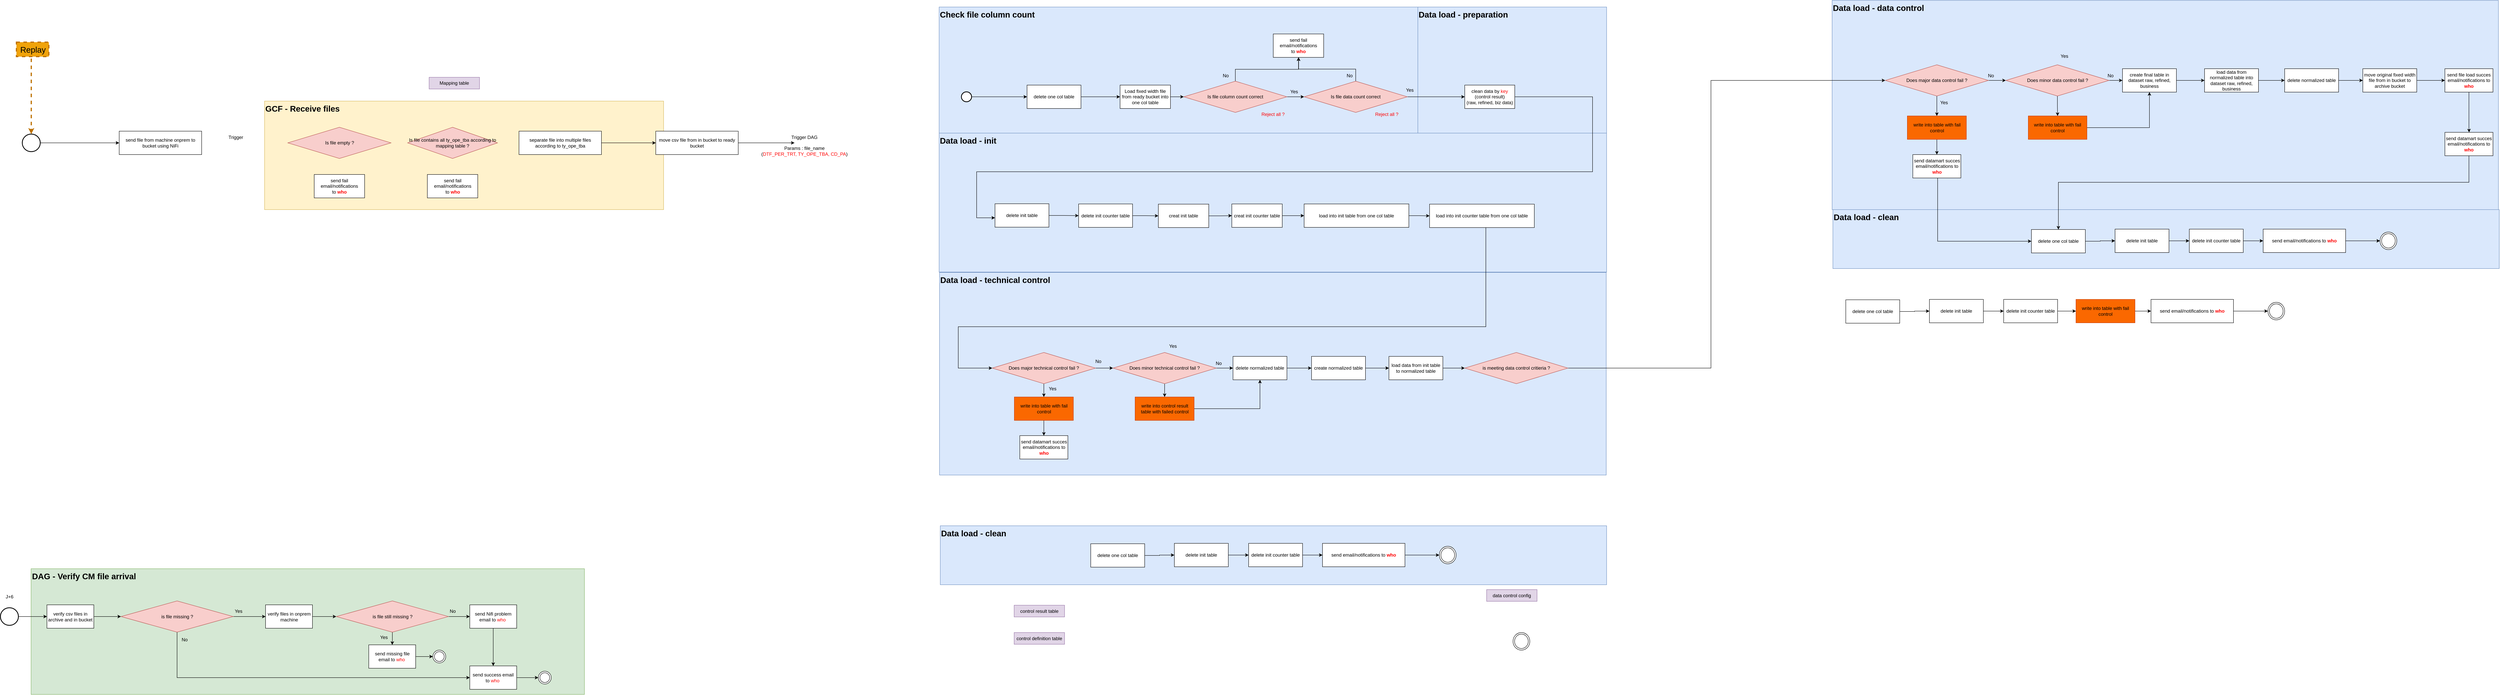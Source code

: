 <mxfile version="24.2.2" type="github">
  <diagram name="Page-1" id="dkLmOQd1HcsfgHAnOU7j">
    <mxGraphModel dx="5582" dy="-1205" grid="1" gridSize="10" guides="1" tooltips="1" connect="1" arrows="1" fold="1" page="1" pageScale="1" pageWidth="827" pageHeight="1169" math="0" shadow="0">
      <root>
        <mxCell id="0" />
        <mxCell id="1" parent="0" />
        <mxCell id="4m1ToxqM0PlaWDM-n7NB-194" value="Data load - data control" style="rounded=0;whiteSpace=wrap;html=1;align=left;horizontal=1;verticalAlign=top;fillColor=#dae8fc;strokeColor=#6c8ebf;fontSize=21;fontStyle=1" vertex="1" parent="1">
          <mxGeometry x="1680" y="2954" width="1705" height="536" as="geometry" />
        </mxCell>
        <mxCell id="4m1ToxqM0PlaWDM-n7NB-2" value="Check file column count" style="rounded=0;whiteSpace=wrap;html=1;align=left;horizontal=1;verticalAlign=top;fillColor=#dae8fc;strokeColor=#6c8ebf;fontSize=21;fontStyle=1;" vertex="1" parent="1">
          <mxGeometry x="-605" y="2971" width="1235" height="323" as="geometry" />
        </mxCell>
        <mxCell id="4m1ToxqM0PlaWDM-n7NB-3" value="Data load - init" style="rounded=0;whiteSpace=wrap;html=1;align=left;horizontal=1;verticalAlign=top;fillColor=#dae8fc;strokeColor=#6c8ebf;fontSize=21;fontStyle=1" vertex="1" parent="1">
          <mxGeometry x="-605" y="3294" width="1708" height="356" as="geometry" />
        </mxCell>
        <mxCell id="4m1ToxqM0PlaWDM-n7NB-4" value="DAG - Verify CM file arrival" style="rounded=0;whiteSpace=wrap;html=1;align=left;horizontal=1;verticalAlign=top;fillColor=#d5e8d4;strokeColor=#82b366;fontSize=21;fontStyle=1;" vertex="1" parent="1">
          <mxGeometry x="-2928.5" y="4410" width="1416" height="322" as="geometry" />
        </mxCell>
        <mxCell id="4m1ToxqM0PlaWDM-n7NB-7" value="Data load - technical control" style="rounded=0;whiteSpace=wrap;html=1;align=left;horizontal=1;verticalAlign=top;fillColor=#dae8fc;strokeColor=#6c8ebf;fontSize=21;fontStyle=1" vertex="1" parent="1">
          <mxGeometry x="-604" y="3651" width="1706" height="519" as="geometry" />
        </mxCell>
        <mxCell id="4m1ToxqM0PlaWDM-n7NB-8" value="Data load - preparation" style="rounded=0;whiteSpace=wrap;html=1;align=left;horizontal=1;verticalAlign=top;fillColor=#dae8fc;strokeColor=#6c8ebf;fontSize=21;fontStyle=1;" vertex="1" parent="1">
          <mxGeometry x="620" y="2971" width="483" height="323" as="geometry" />
        </mxCell>
        <mxCell id="4m1ToxqM0PlaWDM-n7NB-10" value="GCF - Receive files" style="rounded=0;whiteSpace=wrap;html=1;align=left;horizontal=1;verticalAlign=top;fillColor=#fff2cc;strokeColor=#d6b656;fontSize=21;fontStyle=1" vertex="1" parent="1">
          <mxGeometry x="-2331" y="3212" width="1021" height="278" as="geometry" />
        </mxCell>
        <mxCell id="4m1ToxqM0PlaWDM-n7NB-12" value="send file from machine onprem to bucket using NiFi" style="rounded=0;whiteSpace=wrap;html=1;" vertex="1" parent="1">
          <mxGeometry x="-2703" y="3289" width="211" height="60" as="geometry" />
        </mxCell>
        <mxCell id="4m1ToxqM0PlaWDM-n7NB-14" style="edgeStyle=orthogonalEdgeStyle;rounded=0;orthogonalLoop=1;jettySize=auto;html=1;entryX=0;entryY=0.5;entryDx=0;entryDy=0;" edge="1" parent="1" source="4m1ToxqM0PlaWDM-n7NB-15" target="4m1ToxqM0PlaWDM-n7NB-52">
          <mxGeometry relative="1" as="geometry" />
        </mxCell>
        <mxCell id="4m1ToxqM0PlaWDM-n7NB-182" style="edgeStyle=orthogonalEdgeStyle;rounded=0;orthogonalLoop=1;jettySize=auto;html=1;" edge="1" parent="1" source="4m1ToxqM0PlaWDM-n7NB-15" target="4m1ToxqM0PlaWDM-n7NB-269">
          <mxGeometry relative="1" as="geometry">
            <mxPoint x="-337" y="3966" as="targetPoint" />
          </mxGeometry>
        </mxCell>
        <mxCell id="4m1ToxqM0PlaWDM-n7NB-15" value="Does&amp;nbsp;major technical control fail ?" style="rhombus;whiteSpace=wrap;html=1;fillColor=#f8cecc;strokeColor=#b85450;" vertex="1" parent="1">
          <mxGeometry x="-469" y="3856" width="264" height="80" as="geometry" />
        </mxCell>
        <mxCell id="4m1ToxqM0PlaWDM-n7NB-18" style="edgeStyle=orthogonalEdgeStyle;rounded=0;orthogonalLoop=1;jettySize=auto;html=1;entryX=0;entryY=0.5;entryDx=0;entryDy=0;" edge="1" parent="1" source="4m1ToxqM0PlaWDM-n7NB-19" target="4m1ToxqM0PlaWDM-n7NB-37">
          <mxGeometry relative="1" as="geometry" />
        </mxCell>
        <mxCell id="4m1ToxqM0PlaWDM-n7NB-19" value="load into init table from one col table" style="rounded=0;whiteSpace=wrap;html=1;" vertex="1" parent="1">
          <mxGeometry x="329" y="3475.5" width="268" height="60" as="geometry" />
        </mxCell>
        <mxCell id="4m1ToxqM0PlaWDM-n7NB-26" style="edgeStyle=orthogonalEdgeStyle;rounded=0;orthogonalLoop=1;jettySize=auto;html=1;entryX=0;entryY=0.5;entryDx=0;entryDy=0;" edge="1" parent="1" source="4m1ToxqM0PlaWDM-n7NB-27" target="4m1ToxqM0PlaWDM-n7NB-35">
          <mxGeometry relative="1" as="geometry" />
        </mxCell>
        <mxCell id="4m1ToxqM0PlaWDM-n7NB-27" value="creat init table" style="rounded=0;whiteSpace=wrap;html=1;" vertex="1" parent="1">
          <mxGeometry x="-44" y="3476" width="129" height="60" as="geometry" />
        </mxCell>
        <mxCell id="4m1ToxqM0PlaWDM-n7NB-28" style="edgeStyle=orthogonalEdgeStyle;rounded=0;orthogonalLoop=1;jettySize=auto;html=1;" edge="1" parent="1" source="4m1ToxqM0PlaWDM-n7NB-29" target="4m1ToxqM0PlaWDM-n7NB-31">
          <mxGeometry relative="1" as="geometry">
            <Array as="points">
              <mxPoint x="1067" y="3201" />
              <mxPoint x="1067" y="3393" />
              <mxPoint x="-509" y="3393" />
              <mxPoint x="-509" y="3511" />
            </Array>
          </mxGeometry>
        </mxCell>
        <mxCell id="4m1ToxqM0PlaWDM-n7NB-29" value="clean data by&lt;font color=&quot;#ff0000&quot;&gt; key&lt;/font&gt;&lt;br&gt;(control result)&lt;br&gt;(raw, refined, biz data)" style="rounded=0;whiteSpace=wrap;html=1;" vertex="1" parent="1">
          <mxGeometry x="740" y="3171" width="128" height="60" as="geometry" />
        </mxCell>
        <mxCell id="4m1ToxqM0PlaWDM-n7NB-30" style="edgeStyle=orthogonalEdgeStyle;rounded=0;orthogonalLoop=1;jettySize=auto;html=1;entryX=0;entryY=0.5;entryDx=0;entryDy=0;" edge="1" parent="1" source="4m1ToxqM0PlaWDM-n7NB-31" target="4m1ToxqM0PlaWDM-n7NB-33">
          <mxGeometry relative="1" as="geometry" />
        </mxCell>
        <mxCell id="4m1ToxqM0PlaWDM-n7NB-31" value="delete init table" style="rounded=0;whiteSpace=wrap;html=1;" vertex="1" parent="1">
          <mxGeometry x="-462" y="3475" width="138" height="60" as="geometry" />
        </mxCell>
        <mxCell id="4m1ToxqM0PlaWDM-n7NB-32" style="edgeStyle=orthogonalEdgeStyle;rounded=0;orthogonalLoop=1;jettySize=auto;html=1;" edge="1" parent="1" source="4m1ToxqM0PlaWDM-n7NB-33" target="4m1ToxqM0PlaWDM-n7NB-27">
          <mxGeometry relative="1" as="geometry" />
        </mxCell>
        <mxCell id="4m1ToxqM0PlaWDM-n7NB-33" value="delete init counter table" style="rounded=0;whiteSpace=wrap;html=1;" vertex="1" parent="1">
          <mxGeometry x="-248" y="3475.5" width="138" height="60" as="geometry" />
        </mxCell>
        <mxCell id="4m1ToxqM0PlaWDM-n7NB-34" style="edgeStyle=orthogonalEdgeStyle;rounded=0;orthogonalLoop=1;jettySize=auto;html=1;" edge="1" parent="1" source="4m1ToxqM0PlaWDM-n7NB-35" target="4m1ToxqM0PlaWDM-n7NB-19">
          <mxGeometry relative="1" as="geometry" />
        </mxCell>
        <mxCell id="4m1ToxqM0PlaWDM-n7NB-35" value="creat init counter table" style="rounded=0;whiteSpace=wrap;html=1;" vertex="1" parent="1">
          <mxGeometry x="144" y="3475.5" width="129" height="60" as="geometry" />
        </mxCell>
        <mxCell id="4m1ToxqM0PlaWDM-n7NB-36" style="edgeStyle=orthogonalEdgeStyle;rounded=0;orthogonalLoop=1;jettySize=auto;html=1;entryX=0;entryY=0.5;entryDx=0;entryDy=0;" edge="1" parent="1" source="4m1ToxqM0PlaWDM-n7NB-37" target="4m1ToxqM0PlaWDM-n7NB-15">
          <mxGeometry relative="1" as="geometry">
            <Array as="points">
              <mxPoint x="794" y="3790" />
              <mxPoint x="-556" y="3790" />
              <mxPoint x="-556" y="3896" />
            </Array>
          </mxGeometry>
        </mxCell>
        <mxCell id="4m1ToxqM0PlaWDM-n7NB-37" value="load into init counter table from one col table" style="rounded=0;whiteSpace=wrap;html=1;" vertex="1" parent="1">
          <mxGeometry x="650" y="3476" width="268" height="60" as="geometry" />
        </mxCell>
        <mxCell id="4m1ToxqM0PlaWDM-n7NB-43" style="edgeStyle=orthogonalEdgeStyle;rounded=0;orthogonalLoop=1;jettySize=auto;html=1;" edge="1" parent="1" source="4m1ToxqM0PlaWDM-n7NB-44" target="4m1ToxqM0PlaWDM-n7NB-65">
          <mxGeometry relative="1" as="geometry" />
        </mxCell>
        <mxCell id="4m1ToxqM0PlaWDM-n7NB-44" value="delete normalized table" style="rounded=0;whiteSpace=wrap;html=1;" vertex="1" parent="1">
          <mxGeometry x="147" y="3866" width="138" height="60" as="geometry" />
        </mxCell>
        <mxCell id="4m1ToxqM0PlaWDM-n7NB-184" style="edgeStyle=orthogonalEdgeStyle;rounded=0;orthogonalLoop=1;jettySize=auto;html=1;" edge="1" parent="1" source="4m1ToxqM0PlaWDM-n7NB-46">
          <mxGeometry relative="1" as="geometry">
            <mxPoint x="740" y="3896" as="targetPoint" />
          </mxGeometry>
        </mxCell>
        <mxCell id="4m1ToxqM0PlaWDM-n7NB-46" value="load data from init table to normalized table" style="rounded=0;whiteSpace=wrap;html=1;" vertex="1" parent="1">
          <mxGeometry x="546" y="3866" width="138" height="60" as="geometry" />
        </mxCell>
        <mxCell id="4m1ToxqM0PlaWDM-n7NB-50" style="edgeStyle=orthogonalEdgeStyle;rounded=0;orthogonalLoop=1;jettySize=auto;html=1;entryX=0;entryY=0.5;entryDx=0;entryDy=0;" edge="1" parent="1" source="4m1ToxqM0PlaWDM-n7NB-52" target="4m1ToxqM0PlaWDM-n7NB-44">
          <mxGeometry relative="1" as="geometry" />
        </mxCell>
        <mxCell id="4m1ToxqM0PlaWDM-n7NB-51" style="edgeStyle=orthogonalEdgeStyle;rounded=0;orthogonalLoop=1;jettySize=auto;html=1;" edge="1" parent="1" source="4m1ToxqM0PlaWDM-n7NB-52" target="4m1ToxqM0PlaWDM-n7NB-54">
          <mxGeometry relative="1" as="geometry" />
        </mxCell>
        <mxCell id="4m1ToxqM0PlaWDM-n7NB-52" value="Does&amp;nbsp;minor technical control fail ?" style="rhombus;whiteSpace=wrap;html=1;fillColor=#f8cecc;strokeColor=#b85450;" vertex="1" parent="1">
          <mxGeometry x="-160" y="3856" width="264" height="80" as="geometry" />
        </mxCell>
        <mxCell id="4m1ToxqM0PlaWDM-n7NB-53" style="edgeStyle=orthogonalEdgeStyle;rounded=0;orthogonalLoop=1;jettySize=auto;html=1;exitX=1;exitY=0.5;exitDx=0;exitDy=0;" edge="1" parent="1" source="4m1ToxqM0PlaWDM-n7NB-54" target="4m1ToxqM0PlaWDM-n7NB-44">
          <mxGeometry relative="1" as="geometry">
            <mxPoint x="216" y="3920" as="targetPoint" />
            <Array as="points">
              <mxPoint x="216" y="4000" />
            </Array>
          </mxGeometry>
        </mxCell>
        <mxCell id="4m1ToxqM0PlaWDM-n7NB-54" value="write into control result table with failed control" style="rounded=0;whiteSpace=wrap;html=1;fillColor=#fa6800;strokeColor=#C73500;fontColor=#000000;" vertex="1" parent="1">
          <mxGeometry x="-103.5" y="3970" width="151" height="60" as="geometry" />
        </mxCell>
        <mxCell id="4m1ToxqM0PlaWDM-n7NB-64" style="edgeStyle=orthogonalEdgeStyle;rounded=0;orthogonalLoop=1;jettySize=auto;html=1;" edge="1" parent="1" source="4m1ToxqM0PlaWDM-n7NB-65" target="4m1ToxqM0PlaWDM-n7NB-46">
          <mxGeometry relative="1" as="geometry" />
        </mxCell>
        <mxCell id="4m1ToxqM0PlaWDM-n7NB-65" value="create normalized table" style="rounded=0;whiteSpace=wrap;html=1;" vertex="1" parent="1">
          <mxGeometry x="348" y="3866" width="138" height="60" as="geometry" />
        </mxCell>
        <mxCell id="4m1ToxqM0PlaWDM-n7NB-70" style="edgeStyle=orthogonalEdgeStyle;rounded=0;orthogonalLoop=1;jettySize=auto;html=1;entryX=0;entryY=0.5;entryDx=0;entryDy=0;" edge="1" parent="1" source="4m1ToxqM0PlaWDM-n7NB-95">
          <mxGeometry relative="1" as="geometry">
            <mxPoint x="-1431.5" y="3319" as="sourcePoint" />
            <mxPoint x="-975" y="3319" as="targetPoint" />
            <Array as="points" />
          </mxGeometry>
        </mxCell>
        <mxCell id="4m1ToxqM0PlaWDM-n7NB-73" style="edgeStyle=orthogonalEdgeStyle;rounded=0;orthogonalLoop=1;jettySize=auto;html=1;" edge="1" parent="1" source="4m1ToxqM0PlaWDM-n7NB-74" target="4m1ToxqM0PlaWDM-n7NB-77">
          <mxGeometry relative="1" as="geometry" />
        </mxCell>
        <mxCell id="4m1ToxqM0PlaWDM-n7NB-74" value="" style="strokeWidth=2;html=1;shape=mxgraph.flowchart.start_2;whiteSpace=wrap;" vertex="1" parent="1">
          <mxGeometry x="-3006.9" y="4510" width="46" height="45" as="geometry" />
        </mxCell>
        <mxCell id="4m1ToxqM0PlaWDM-n7NB-75" value="&lt;font&gt;J+6&lt;/font&gt;" style="text;html=1;align=center;verticalAlign=middle;resizable=0;points=[];autosize=1;strokeColor=none;fillColor=none;fontColor=#000000;" vertex="1" parent="1">
          <mxGeometry x="-3002.9" y="4469" width="38" height="26" as="geometry" />
        </mxCell>
        <mxCell id="4m1ToxqM0PlaWDM-n7NB-76" style="edgeStyle=orthogonalEdgeStyle;rounded=0;orthogonalLoop=1;jettySize=auto;html=1;entryX=0;entryY=0.5;entryDx=0;entryDy=0;" edge="1" parent="1" source="4m1ToxqM0PlaWDM-n7NB-77" target="4m1ToxqM0PlaWDM-n7NB-80">
          <mxGeometry relative="1" as="geometry" />
        </mxCell>
        <mxCell id="4m1ToxqM0PlaWDM-n7NB-77" value="verify csv files in archive and in bucket" style="rounded=0;whiteSpace=wrap;html=1;" vertex="1" parent="1">
          <mxGeometry x="-2887.9" y="4502.5" width="120" height="60" as="geometry" />
        </mxCell>
        <mxCell id="4m1ToxqM0PlaWDM-n7NB-78" style="edgeStyle=orthogonalEdgeStyle;rounded=0;orthogonalLoop=1;jettySize=auto;html=1;" edge="1" parent="1" source="4m1ToxqM0PlaWDM-n7NB-80" target="4m1ToxqM0PlaWDM-n7NB-94">
          <mxGeometry relative="1" as="geometry">
            <mxPoint x="-2554.863" y="4455.99" as="targetPoint" />
          </mxGeometry>
        </mxCell>
        <mxCell id="4m1ToxqM0PlaWDM-n7NB-79" style="edgeStyle=orthogonalEdgeStyle;rounded=0;orthogonalLoop=1;jettySize=auto;html=1;entryX=0;entryY=0.5;entryDx=0;entryDy=0;" edge="1" parent="1" source="4m1ToxqM0PlaWDM-n7NB-80" target="4m1ToxqM0PlaWDM-n7NB-86">
          <mxGeometry relative="1" as="geometry">
            <Array as="points">
              <mxPoint x="-2554.5" y="4689" />
            </Array>
          </mxGeometry>
        </mxCell>
        <mxCell id="4m1ToxqM0PlaWDM-n7NB-80" value="is file missing ?" style="rhombus;whiteSpace=wrap;html=1;fillColor=#f8cecc;strokeColor=#b85450;" vertex="1" parent="1">
          <mxGeometry x="-2698.4" y="4492.5" width="287" height="80" as="geometry" />
        </mxCell>
        <mxCell id="4m1ToxqM0PlaWDM-n7NB-81" style="edgeStyle=orthogonalEdgeStyle;rounded=0;orthogonalLoop=1;jettySize=auto;html=1;" edge="1" parent="1" source="4m1ToxqM0PlaWDM-n7NB-94" target="4m1ToxqM0PlaWDM-n7NB-84">
          <mxGeometry relative="1" as="geometry">
            <mxPoint x="-1906.963" y="4425.51" as="sourcePoint" />
          </mxGeometry>
        </mxCell>
        <mxCell id="4m1ToxqM0PlaWDM-n7NB-82" style="edgeStyle=orthogonalEdgeStyle;rounded=0;orthogonalLoop=1;jettySize=auto;html=1;" edge="1" parent="1" source="4m1ToxqM0PlaWDM-n7NB-84" target="4m1ToxqM0PlaWDM-n7NB-88">
          <mxGeometry relative="1" as="geometry" />
        </mxCell>
        <mxCell id="4m1ToxqM0PlaWDM-n7NB-83" style="edgeStyle=orthogonalEdgeStyle;rounded=0;orthogonalLoop=1;jettySize=auto;html=1;" edge="1" parent="1" source="4m1ToxqM0PlaWDM-n7NB-84" target="4m1ToxqM0PlaWDM-n7NB-143">
          <mxGeometry relative="1" as="geometry" />
        </mxCell>
        <mxCell id="4m1ToxqM0PlaWDM-n7NB-84" value="is file still missing ?" style="rhombus;whiteSpace=wrap;html=1;fillColor=#f8cecc;strokeColor=#b85450;" vertex="1" parent="1">
          <mxGeometry x="-2147.5" y="4492.5" width="287" height="80" as="geometry" />
        </mxCell>
        <mxCell id="4m1ToxqM0PlaWDM-n7NB-85" style="edgeStyle=orthogonalEdgeStyle;rounded=0;orthogonalLoop=1;jettySize=auto;html=1;entryX=0;entryY=0.5;entryDx=0;entryDy=0;" edge="1" parent="1" source="4m1ToxqM0PlaWDM-n7NB-86" target="4m1ToxqM0PlaWDM-n7NB-89">
          <mxGeometry relative="1" as="geometry" />
        </mxCell>
        <mxCell id="4m1ToxqM0PlaWDM-n7NB-86" value="send success email to &lt;font color=&quot;#ff0000&quot;&gt;who&lt;/font&gt;&amp;nbsp;" style="rounded=0;whiteSpace=wrap;html=1;" vertex="1" parent="1">
          <mxGeometry x="-1805.9" y="4659" width="120" height="60" as="geometry" />
        </mxCell>
        <mxCell id="4m1ToxqM0PlaWDM-n7NB-87" style="edgeStyle=orthogonalEdgeStyle;rounded=0;orthogonalLoop=1;jettySize=auto;html=1;" edge="1" parent="1" source="4m1ToxqM0PlaWDM-n7NB-88" target="4m1ToxqM0PlaWDM-n7NB-86">
          <mxGeometry relative="1" as="geometry" />
        </mxCell>
        <mxCell id="4m1ToxqM0PlaWDM-n7NB-88" value="send Nifi problem email to &lt;font color=&quot;#ff0000&quot;&gt;who&lt;/font&gt;&amp;nbsp;" style="rounded=0;whiteSpace=wrap;html=1;" vertex="1" parent="1">
          <mxGeometry x="-1805.9" y="4502.5" width="120" height="60" as="geometry" />
        </mxCell>
        <mxCell id="4m1ToxqM0PlaWDM-n7NB-89" value="" style="ellipse;shape=doubleEllipse;html=1;dashed=0;whiteSpace=wrap;aspect=fixed;" vertex="1" parent="1">
          <mxGeometry x="-1630.5" y="4672.5" width="33" height="33" as="geometry" />
        </mxCell>
        <mxCell id="4m1ToxqM0PlaWDM-n7NB-90" value="No" style="text;html=1;align=center;verticalAlign=middle;resizable=0;points=[];autosize=1;strokeColor=none;fillColor=none;" vertex="1" parent="1">
          <mxGeometry x="-2552.5" y="4579" width="33" height="26" as="geometry" />
        </mxCell>
        <mxCell id="4m1ToxqM0PlaWDM-n7NB-91" value="Yes" style="text;html=1;align=center;verticalAlign=middle;resizable=0;points=[];autosize=1;strokeColor=none;fillColor=none;" vertex="1" parent="1">
          <mxGeometry x="-2417.5" y="4506" width="38" height="26" as="geometry" />
        </mxCell>
        <mxCell id="4m1ToxqM0PlaWDM-n7NB-92" value="No" style="text;html=1;align=center;verticalAlign=middle;resizable=0;points=[];autosize=1;strokeColor=none;fillColor=none;" vertex="1" parent="1">
          <mxGeometry x="-1866.5" y="4506" width="33" height="26" as="geometry" />
        </mxCell>
        <mxCell id="4m1ToxqM0PlaWDM-n7NB-93" value="Yes" style="text;html=1;align=center;verticalAlign=middle;resizable=0;points=[];autosize=1;strokeColor=none;fillColor=none;" vertex="1" parent="1">
          <mxGeometry x="-2045.5" y="4572.5" width="38" height="26" as="geometry" />
        </mxCell>
        <mxCell id="4m1ToxqM0PlaWDM-n7NB-94" value="verify files in onprem machine" style="rounded=0;whiteSpace=wrap;html=1;" vertex="1" parent="1">
          <mxGeometry x="-2328.5" y="4502.5" width="120" height="60" as="geometry" />
        </mxCell>
        <mxCell id="4m1ToxqM0PlaWDM-n7NB-95" value="move csv file from in bucket to ready bucket" style="rounded=0;whiteSpace=wrap;html=1;" vertex="1" parent="1">
          <mxGeometry x="-1330" y="3289" width="211" height="60" as="geometry" />
        </mxCell>
        <mxCell id="4m1ToxqM0PlaWDM-n7NB-100" value="No" style="text;html=1;align=center;verticalAlign=middle;resizable=0;points=[];autosize=1;strokeColor=none;fillColor=none;" vertex="1" parent="1">
          <mxGeometry x="93" y="3871" width="33" height="26" as="geometry" />
        </mxCell>
        <mxCell id="4m1ToxqM0PlaWDM-n7NB-101" value="Yes" style="text;html=1;align=center;verticalAlign=middle;resizable=0;points=[];autosize=1;strokeColor=none;fillColor=none;" vertex="1" parent="1">
          <mxGeometry x="-26" y="3827" width="38" height="26" as="geometry" />
        </mxCell>
        <mxCell id="4m1ToxqM0PlaWDM-n7NB-102" value="No" style="text;html=1;align=center;verticalAlign=middle;resizable=0;points=[];autosize=1;strokeColor=none;fillColor=none;" vertex="1" parent="1">
          <mxGeometry x="-215" y="3866" width="33" height="26" as="geometry" />
        </mxCell>
        <mxCell id="4m1ToxqM0PlaWDM-n7NB-103" value="Yes" style="text;html=1;align=center;verticalAlign=middle;resizable=0;points=[];autosize=1;strokeColor=none;fillColor=none;" vertex="1" parent="1">
          <mxGeometry x="-334" y="3936" width="38" height="26" as="geometry" />
        </mxCell>
        <mxCell id="4m1ToxqM0PlaWDM-n7NB-107" value="Replay" style="text;html=1;align=center;verticalAlign=middle;resizable=0;points=[];autosize=1;strokeColor=#BD7000;fillColor=#f0a30a;fontSize=21;fontColor=#000000;dashed=1;strokeWidth=3;" vertex="1" parent="1">
          <mxGeometry x="-2966" y="3061" width="83" height="37" as="geometry" />
        </mxCell>
        <mxCell id="4m1ToxqM0PlaWDM-n7NB-108" style="edgeStyle=orthogonalEdgeStyle;rounded=0;orthogonalLoop=1;jettySize=auto;html=1;entryX=0.5;entryY=0;entryDx=0;entryDy=0;entryPerimeter=0;dashed=1;strokeWidth=3;fillColor=#f0a30a;strokeColor=#BD7000;" edge="1" parent="1" target="4m1ToxqM0PlaWDM-n7NB-146">
          <mxGeometry relative="1" as="geometry">
            <Array as="points">
              <mxPoint x="-2928" y="3108" />
              <mxPoint x="-2928" y="3108" />
            </Array>
            <mxPoint x="-2928" y="3103" as="sourcePoint" />
            <mxPoint x="-2940.49" y="3261.97" as="targetPoint" />
          </mxGeometry>
        </mxCell>
        <mxCell id="4m1ToxqM0PlaWDM-n7NB-109" style="edgeStyle=orthogonalEdgeStyle;rounded=0;orthogonalLoop=1;jettySize=auto;html=1;" edge="1" parent="1" source="4m1ToxqM0PlaWDM-n7NB-111" target="4m1ToxqM0PlaWDM-n7NB-112">
          <mxGeometry relative="1" as="geometry" />
        </mxCell>
        <mxCell id="4m1ToxqM0PlaWDM-n7NB-174" style="edgeStyle=orthogonalEdgeStyle;rounded=0;orthogonalLoop=1;jettySize=auto;html=1;" edge="1" parent="1" source="4m1ToxqM0PlaWDM-n7NB-111" target="4m1ToxqM0PlaWDM-n7NB-173">
          <mxGeometry relative="1" as="geometry" />
        </mxCell>
        <mxCell id="4m1ToxqM0PlaWDM-n7NB-111" value="Is file column count correct" style="rhombus;whiteSpace=wrap;html=1;fillColor=#f8cecc;strokeColor=#b85450;" vertex="1" parent="1">
          <mxGeometry x="21" y="3161" width="264" height="80" as="geometry" />
        </mxCell>
        <mxCell id="4m1ToxqM0PlaWDM-n7NB-112" value="send fail email/notifications to&amp;nbsp;&lt;b style=&quot;border-color: var(--border-color);&quot;&gt;&lt;font style=&quot;border-color: var(--border-color);&quot; color=&quot;#ff0000&quot;&gt;who&lt;/font&gt;&lt;/b&gt;" style="rounded=0;whiteSpace=wrap;html=1;" vertex="1" parent="1">
          <mxGeometry x="250" y="3040" width="129" height="60" as="geometry" />
        </mxCell>
        <mxCell id="4m1ToxqM0PlaWDM-n7NB-116" style="edgeStyle=orthogonalEdgeStyle;rounded=0;orthogonalLoop=1;jettySize=auto;html=1;" edge="1" parent="1" source="4m1ToxqM0PlaWDM-n7NB-117" target="4m1ToxqM0PlaWDM-n7NB-111">
          <mxGeometry relative="1" as="geometry" />
        </mxCell>
        <mxCell id="4m1ToxqM0PlaWDM-n7NB-117" value="Load fixed width file from ready bucket into one col table" style="rounded=0;whiteSpace=wrap;html=1;" vertex="1" parent="1">
          <mxGeometry x="-142" y="3171" width="129" height="60" as="geometry" />
        </mxCell>
        <mxCell id="4m1ToxqM0PlaWDM-n7NB-118" style="edgeStyle=orthogonalEdgeStyle;rounded=0;orthogonalLoop=1;jettySize=auto;html=1;" edge="1" parent="1" source="4m1ToxqM0PlaWDM-n7NB-119" target="4m1ToxqM0PlaWDM-n7NB-117">
          <mxGeometry relative="1" as="geometry" />
        </mxCell>
        <mxCell id="4m1ToxqM0PlaWDM-n7NB-119" value="delete one col&amp;nbsp;table" style="rounded=0;whiteSpace=wrap;html=1;" vertex="1" parent="1">
          <mxGeometry x="-380" y="3171" width="138" height="60" as="geometry" />
        </mxCell>
        <mxCell id="4m1ToxqM0PlaWDM-n7NB-123" value="Yes" style="text;html=1;align=center;verticalAlign=middle;resizable=0;points=[];autosize=1;strokeColor=none;fillColor=none;" vertex="1" parent="1">
          <mxGeometry x="284" y="3175" width="38" height="26" as="geometry" />
        </mxCell>
        <mxCell id="4m1ToxqM0PlaWDM-n7NB-124" value="No" style="text;html=1;align=center;verticalAlign=middle;resizable=0;points=[];autosize=1;strokeColor=none;fillColor=none;" vertex="1" parent="1">
          <mxGeometry x="111" y="3134" width="33" height="26" as="geometry" />
        </mxCell>
        <mxCell id="4m1ToxqM0PlaWDM-n7NB-142" style="edgeStyle=orthogonalEdgeStyle;rounded=0;orthogonalLoop=1;jettySize=auto;html=1;" edge="1" parent="1" source="4m1ToxqM0PlaWDM-n7NB-143" target="4m1ToxqM0PlaWDM-n7NB-144">
          <mxGeometry relative="1" as="geometry" />
        </mxCell>
        <mxCell id="4m1ToxqM0PlaWDM-n7NB-143" value="send missing file email to &lt;font color=&quot;#ff0000&quot;&gt;who&lt;/font&gt;&amp;nbsp;" style="rounded=0;whiteSpace=wrap;html=1;" vertex="1" parent="1">
          <mxGeometry x="-2064.4" y="4605" width="120" height="60" as="geometry" />
        </mxCell>
        <mxCell id="4m1ToxqM0PlaWDM-n7NB-144" value="" style="ellipse;shape=doubleEllipse;html=1;dashed=0;whiteSpace=wrap;aspect=fixed;" vertex="1" parent="1">
          <mxGeometry x="-1900.4" y="4618.5" width="33" height="33" as="geometry" />
        </mxCell>
        <mxCell id="4m1ToxqM0PlaWDM-n7NB-145" style="edgeStyle=orthogonalEdgeStyle;rounded=0;orthogonalLoop=1;jettySize=auto;html=1;" edge="1" parent="1" source="4m1ToxqM0PlaWDM-n7NB-146" target="4m1ToxqM0PlaWDM-n7NB-12">
          <mxGeometry relative="1" as="geometry" />
        </mxCell>
        <mxCell id="4m1ToxqM0PlaWDM-n7NB-146" value="" style="strokeWidth=2;html=1;shape=mxgraph.flowchart.start_2;whiteSpace=wrap;" vertex="1" parent="1">
          <mxGeometry x="-2951" y="3296.5" width="46" height="45" as="geometry" />
        </mxCell>
        <mxCell id="4m1ToxqM0PlaWDM-n7NB-147" value="Params : file_name&lt;br&gt;(&lt;font color=&quot;#ff0000&quot;&gt;DTF_PER_TRT, TY_OPE_TBA, CD_PA&lt;/font&gt;)" style="text;html=1;align=center;verticalAlign=middle;resizable=0;points=[];autosize=1;strokeColor=none;fillColor=none;" vertex="1" parent="1">
          <mxGeometry x="-1070" y="3319.5" width="240" height="40" as="geometry" />
        </mxCell>
        <mxCell id="4m1ToxqM0PlaWDM-n7NB-148" value="Trigger DAG" style="text;html=1;align=center;verticalAlign=middle;resizable=0;points=[];autosize=1;strokeColor=none;fillColor=none;" vertex="1" parent="1">
          <mxGeometry x="-992.5" y="3292" width="85" height="26" as="geometry" />
        </mxCell>
        <mxCell id="4m1ToxqM0PlaWDM-n7NB-157" value="Trigger" style="text;html=1;align=center;verticalAlign=middle;resizable=0;points=[];autosize=1;strokeColor=none;fillColor=none;" vertex="1" parent="1">
          <mxGeometry x="-2433" y="3292" width="56" height="26" as="geometry" />
        </mxCell>
        <mxCell id="4m1ToxqM0PlaWDM-n7NB-158" style="edgeStyle=orthogonalEdgeStyle;rounded=0;orthogonalLoop=1;jettySize=auto;html=1;" edge="1" parent="1" source="4m1ToxqM0PlaWDM-n7NB-159" target="4m1ToxqM0PlaWDM-n7NB-119">
          <mxGeometry relative="1" as="geometry">
            <mxPoint x="-494" y="3201" as="targetPoint" />
          </mxGeometry>
        </mxCell>
        <mxCell id="4m1ToxqM0PlaWDM-n7NB-159" value="" style="strokeWidth=2;html=1;shape=mxgraph.flowchart.start_2;whiteSpace=wrap;" vertex="1" parent="1">
          <mxGeometry x="-548" y="3188.25" width="26.07" height="25.5" as="geometry" />
        </mxCell>
        <mxCell id="4m1ToxqM0PlaWDM-n7NB-164" style="edgeStyle=orthogonalEdgeStyle;rounded=0;orthogonalLoop=1;jettySize=auto;html=1;entryX=0;entryY=0.5;entryDx=0;entryDy=0;" edge="1" parent="1" source="4m1ToxqM0PlaWDM-n7NB-163" target="4m1ToxqM0PlaWDM-n7NB-95">
          <mxGeometry relative="1" as="geometry" />
        </mxCell>
        <mxCell id="4m1ToxqM0PlaWDM-n7NB-163" value="separate file into multiple files according to ty_ope_tba" style="rounded=0;whiteSpace=wrap;html=1;" vertex="1" parent="1">
          <mxGeometry x="-1680" y="3289" width="211" height="60" as="geometry" />
        </mxCell>
        <mxCell id="4m1ToxqM0PlaWDM-n7NB-166" value="Is file empty ?" style="rhombus;whiteSpace=wrap;html=1;fillColor=#f8cecc;strokeColor=#b85450;" vertex="1" parent="1">
          <mxGeometry x="-2271.5" y="3279" width="264" height="80" as="geometry" />
        </mxCell>
        <mxCell id="4m1ToxqM0PlaWDM-n7NB-167" value="send fail email/notifications to&amp;nbsp;&lt;b style=&quot;border-color: var(--border-color);&quot;&gt;&lt;font style=&quot;border-color: var(--border-color);&quot; color=&quot;#ff0000&quot;&gt;who&lt;/font&gt;&lt;/b&gt;" style="rounded=0;whiteSpace=wrap;html=1;" vertex="1" parent="1">
          <mxGeometry x="-2204" y="3400" width="129" height="60" as="geometry" />
        </mxCell>
        <mxCell id="4m1ToxqM0PlaWDM-n7NB-168" value="Is file contains all ty_ope_tba according to mapping table ?" style="rhombus;whiteSpace=wrap;html=1;fillColor=#f8cecc;strokeColor=#b85450;" vertex="1" parent="1">
          <mxGeometry x="-1965" y="3279" width="230" height="80" as="geometry" />
        </mxCell>
        <mxCell id="4m1ToxqM0PlaWDM-n7NB-169" value="send fail email/notifications to&amp;nbsp;&lt;b style=&quot;border-color: var(--border-color);&quot;&gt;&lt;font style=&quot;border-color: var(--border-color);&quot; color=&quot;#ff0000&quot;&gt;who&lt;/font&gt;&lt;/b&gt;" style="rounded=0;whiteSpace=wrap;html=1;" vertex="1" parent="1">
          <mxGeometry x="-1914.5" y="3400" width="129" height="60" as="geometry" />
        </mxCell>
        <mxCell id="4m1ToxqM0PlaWDM-n7NB-171" value="control result table" style="rounded=0;whiteSpace=wrap;html=1;fillColor=#e1d5e7;strokeColor=#9673a6;" vertex="1" parent="1">
          <mxGeometry x="-413" y="4503.5" width="129" height="30" as="geometry" />
        </mxCell>
        <mxCell id="4m1ToxqM0PlaWDM-n7NB-172" value="&lt;font color=&quot;#ff0000&quot;&gt;Reject all ?&lt;/font&gt;" style="text;html=1;align=center;verticalAlign=middle;resizable=0;points=[];autosize=1;strokeColor=none;fillColor=none;" vertex="1" parent="1">
          <mxGeometry x="209" y="3231" width="80" height="30" as="geometry" />
        </mxCell>
        <mxCell id="4m1ToxqM0PlaWDM-n7NB-175" style="edgeStyle=orthogonalEdgeStyle;rounded=0;orthogonalLoop=1;jettySize=auto;html=1;" edge="1" parent="1" source="4m1ToxqM0PlaWDM-n7NB-173" target="4m1ToxqM0PlaWDM-n7NB-29">
          <mxGeometry relative="1" as="geometry" />
        </mxCell>
        <mxCell id="4m1ToxqM0PlaWDM-n7NB-176" style="edgeStyle=orthogonalEdgeStyle;rounded=0;orthogonalLoop=1;jettySize=auto;html=1;" edge="1" parent="1" source="4m1ToxqM0PlaWDM-n7NB-173" target="4m1ToxqM0PlaWDM-n7NB-112">
          <mxGeometry relative="1" as="geometry">
            <Array as="points">
              <mxPoint x="461" y="3130" />
              <mxPoint x="315" y="3130" />
            </Array>
          </mxGeometry>
        </mxCell>
        <mxCell id="4m1ToxqM0PlaWDM-n7NB-173" value="Is file data count correct" style="rhombus;whiteSpace=wrap;html=1;fillColor=#f8cecc;strokeColor=#b85450;" vertex="1" parent="1">
          <mxGeometry x="329" y="3161" width="264" height="80" as="geometry" />
        </mxCell>
        <mxCell id="4m1ToxqM0PlaWDM-n7NB-177" value="&lt;font color=&quot;#ff0000&quot;&gt;Reject all ?&lt;/font&gt;" style="text;html=1;align=center;verticalAlign=middle;resizable=0;points=[];autosize=1;strokeColor=none;fillColor=none;" vertex="1" parent="1">
          <mxGeometry x="500" y="3231" width="80" height="30" as="geometry" />
        </mxCell>
        <mxCell id="4m1ToxqM0PlaWDM-n7NB-178" value="No" style="text;html=1;align=center;verticalAlign=middle;resizable=0;points=[];autosize=1;strokeColor=none;fillColor=none;" vertex="1" parent="1">
          <mxGeometry x="428" y="3134" width="33" height="26" as="geometry" />
        </mxCell>
        <mxCell id="4m1ToxqM0PlaWDM-n7NB-180" value="Yes" style="text;html=1;align=center;verticalAlign=middle;resizable=0;points=[];autosize=1;strokeColor=none;fillColor=none;" vertex="1" parent="1">
          <mxGeometry x="580" y="3171" width="38" height="26" as="geometry" />
        </mxCell>
        <mxCell id="4m1ToxqM0PlaWDM-n7NB-235" style="edgeStyle=orthogonalEdgeStyle;rounded=0;orthogonalLoop=1;jettySize=auto;html=1;entryX=0;entryY=0.5;entryDx=0;entryDy=0;" edge="1" parent="1" target="4m1ToxqM0PlaWDM-n7NB-204">
          <mxGeometry relative="1" as="geometry">
            <mxPoint x="950" y="3896" as="sourcePoint" />
            <mxPoint x="1847.0" y="3146.5" as="targetPoint" />
            <Array as="points">
              <mxPoint x="1370" y="3896" />
              <mxPoint x="1370" y="3159" />
            </Array>
          </mxGeometry>
        </mxCell>
        <mxCell id="4m1ToxqM0PlaWDM-n7NB-189" value="Mapping table" style="rounded=0;whiteSpace=wrap;html=1;fillColor=#e1d5e7;strokeColor=#9673a6;" vertex="1" parent="1">
          <mxGeometry x="-1910" y="3151" width="129" height="30" as="geometry" />
        </mxCell>
        <mxCell id="4m1ToxqM0PlaWDM-n7NB-190" value="control definition table" style="rounded=0;whiteSpace=wrap;html=1;fillColor=#e1d5e7;strokeColor=#9673a6;" vertex="1" parent="1">
          <mxGeometry x="-413" y="4573.5" width="129" height="30" as="geometry" />
        </mxCell>
        <mxCell id="4m1ToxqM0PlaWDM-n7NB-193" value="Data load - clean" style="rounded=0;whiteSpace=wrap;html=1;align=left;horizontal=1;verticalAlign=top;fillColor=#dae8fc;strokeColor=#6c8ebf;fontSize=21;fontStyle=1" vertex="1" parent="1">
          <mxGeometry x="1682" y="3490" width="1705" height="151" as="geometry" />
        </mxCell>
        <mxCell id="4m1ToxqM0PlaWDM-n7NB-195" style="edgeStyle=orthogonalEdgeStyle;rounded=0;orthogonalLoop=1;jettySize=auto;html=1;" edge="1" parent="1" source="4m1ToxqM0PlaWDM-n7NB-196" target="4m1ToxqM0PlaWDM-n7NB-197">
          <mxGeometry relative="1" as="geometry" />
        </mxCell>
        <mxCell id="4m1ToxqM0PlaWDM-n7NB-196" value="send email/notifications to &lt;b&gt;&lt;font color=&quot;#ff0000&quot;&gt;who&lt;/font&gt;&lt;/b&gt;" style="rounded=0;whiteSpace=wrap;html=1;" vertex="1" parent="1">
          <mxGeometry x="2783" y="3540" width="211" height="60" as="geometry" />
        </mxCell>
        <mxCell id="4m1ToxqM0PlaWDM-n7NB-197" value="" style="ellipse;shape=doubleEllipse;whiteSpace=wrap;html=1;" vertex="1" parent="1">
          <mxGeometry x="3082" y="3547.5" width="43" height="45" as="geometry" />
        </mxCell>
        <mxCell id="4m1ToxqM0PlaWDM-n7NB-198" style="edgeStyle=orthogonalEdgeStyle;rounded=0;orthogonalLoop=1;jettySize=auto;html=1;" edge="1" parent="1" source="4m1ToxqM0PlaWDM-n7NB-199" target="4m1ToxqM0PlaWDM-n7NB-201">
          <mxGeometry relative="1" as="geometry" />
        </mxCell>
        <mxCell id="4m1ToxqM0PlaWDM-n7NB-199" value="delete init table" style="rounded=0;whiteSpace=wrap;html=1;" vertex="1" parent="1">
          <mxGeometry x="2404" y="3540" width="138" height="60" as="geometry" />
        </mxCell>
        <mxCell id="4m1ToxqM0PlaWDM-n7NB-201" value="delete init counter table" style="rounded=0;whiteSpace=wrap;html=1;" vertex="1" parent="1">
          <mxGeometry x="2594" y="3540" width="138" height="60" as="geometry" />
        </mxCell>
        <mxCell id="4m1ToxqM0PlaWDM-n7NB-202" style="edgeStyle=orthogonalEdgeStyle;rounded=0;orthogonalLoop=1;jettySize=auto;html=1;entryX=0;entryY=0.5;entryDx=0;entryDy=0;" edge="1" parent="1" source="4m1ToxqM0PlaWDM-n7NB-204" target="4m1ToxqM0PlaWDM-n7NB-207">
          <mxGeometry relative="1" as="geometry" />
        </mxCell>
        <mxCell id="4m1ToxqM0PlaWDM-n7NB-252" style="edgeStyle=orthogonalEdgeStyle;rounded=0;orthogonalLoop=1;jettySize=auto;html=1;" edge="1" parent="1" source="4m1ToxqM0PlaWDM-n7NB-204" target="4m1ToxqM0PlaWDM-n7NB-251">
          <mxGeometry relative="1" as="geometry" />
        </mxCell>
        <mxCell id="4m1ToxqM0PlaWDM-n7NB-204" value="Does major data control fail ?" style="rhombus;whiteSpace=wrap;html=1;fillColor=#f8cecc;strokeColor=#b85450;" vertex="1" parent="1">
          <mxGeometry x="1816" y="3119" width="264" height="80" as="geometry" />
        </mxCell>
        <mxCell id="4m1ToxqM0PlaWDM-n7NB-205" style="edgeStyle=orthogonalEdgeStyle;rounded=0;orthogonalLoop=1;jettySize=auto;html=1;" edge="1" parent="1" source="4m1ToxqM0PlaWDM-n7NB-207" target="4m1ToxqM0PlaWDM-n7NB-209">
          <mxGeometry relative="1" as="geometry" />
        </mxCell>
        <mxCell id="4m1ToxqM0PlaWDM-n7NB-206" style="edgeStyle=orthogonalEdgeStyle;rounded=0;orthogonalLoop=1;jettySize=auto;html=1;entryX=0;entryY=0.5;entryDx=0;entryDy=0;" edge="1" parent="1" source="4m1ToxqM0PlaWDM-n7NB-207" target="4m1ToxqM0PlaWDM-n7NB-211">
          <mxGeometry relative="1" as="geometry" />
        </mxCell>
        <mxCell id="4m1ToxqM0PlaWDM-n7NB-207" value="Does minor data control fail ?" style="rhombus;whiteSpace=wrap;html=1;fillColor=#f8cecc;strokeColor=#b85450;" vertex="1" parent="1">
          <mxGeometry x="2124.5" y="3119" width="264" height="80" as="geometry" />
        </mxCell>
        <mxCell id="4m1ToxqM0PlaWDM-n7NB-208" style="edgeStyle=orthogonalEdgeStyle;rounded=0;orthogonalLoop=1;jettySize=auto;html=1;" edge="1" parent="1" source="4m1ToxqM0PlaWDM-n7NB-209" target="4m1ToxqM0PlaWDM-n7NB-211">
          <mxGeometry relative="1" as="geometry" />
        </mxCell>
        <mxCell id="4m1ToxqM0PlaWDM-n7NB-209" value="write into table with fail control" style="rounded=0;whiteSpace=wrap;html=1;fillColor=#fa6800;strokeColor=#C73500;fontColor=#000000;" vertex="1" parent="1">
          <mxGeometry x="2182" y="3250" width="150" height="60" as="geometry" />
        </mxCell>
        <mxCell id="4m1ToxqM0PlaWDM-n7NB-210" style="edgeStyle=orthogonalEdgeStyle;rounded=0;orthogonalLoop=1;jettySize=auto;html=1;" edge="1" parent="1" source="4m1ToxqM0PlaWDM-n7NB-211" target="4m1ToxqM0PlaWDM-n7NB-213">
          <mxGeometry relative="1" as="geometry" />
        </mxCell>
        <mxCell id="4m1ToxqM0PlaWDM-n7NB-211" value="create final table in dataset raw, refined, business" style="rounded=0;whiteSpace=wrap;html=1;" vertex="1" parent="1">
          <mxGeometry x="2423" y="3129" width="138" height="60" as="geometry" />
        </mxCell>
        <mxCell id="4m1ToxqM0PlaWDM-n7NB-212" style="edgeStyle=orthogonalEdgeStyle;rounded=0;orthogonalLoop=1;jettySize=auto;html=1;" edge="1" parent="1" source="4m1ToxqM0PlaWDM-n7NB-213" target="4m1ToxqM0PlaWDM-n7NB-215">
          <mxGeometry relative="1" as="geometry" />
        </mxCell>
        <mxCell id="4m1ToxqM0PlaWDM-n7NB-213" value="load data from normalized table into dataset raw, refined, business" style="rounded=0;whiteSpace=wrap;html=1;" vertex="1" parent="1">
          <mxGeometry x="2633" y="3129" width="138" height="60" as="geometry" />
        </mxCell>
        <mxCell id="4m1ToxqM0PlaWDM-n7NB-214" style="edgeStyle=orthogonalEdgeStyle;rounded=0;orthogonalLoop=1;jettySize=auto;html=1;entryX=0;entryY=0.5;entryDx=0;entryDy=0;" edge="1" parent="1" source="4m1ToxqM0PlaWDM-n7NB-215" target="4m1ToxqM0PlaWDM-n7NB-218">
          <mxGeometry relative="1" as="geometry" />
        </mxCell>
        <mxCell id="4m1ToxqM0PlaWDM-n7NB-215" value="delete normalized table" style="rounded=0;whiteSpace=wrap;html=1;" vertex="1" parent="1">
          <mxGeometry x="2838" y="3129" width="138" height="60" as="geometry" />
        </mxCell>
        <mxCell id="4m1ToxqM0PlaWDM-n7NB-216" style="edgeStyle=orthogonalEdgeStyle;rounded=0;orthogonalLoop=1;jettySize=auto;html=1;entryX=0.5;entryY=0;entryDx=0;entryDy=0;" edge="1" parent="1" source="4m1ToxqM0PlaWDM-n7NB-217" target="4m1ToxqM0PlaWDM-n7NB-232">
          <mxGeometry relative="1" as="geometry">
            <mxPoint x="3309.5" y="3250" as="targetPoint" />
            <Array as="points">
              <mxPoint x="3310" y="3280" />
              <mxPoint x="3310" y="3280" />
              <mxPoint x="3310" y="3292" />
            </Array>
          </mxGeometry>
        </mxCell>
        <mxCell id="4m1ToxqM0PlaWDM-n7NB-217" value="send file load succes email/notifications to &lt;b&gt;&lt;font color=&quot;#ff0000&quot;&gt;who&lt;/font&gt;&lt;/b&gt;" style="rounded=0;whiteSpace=wrap;html=1;" vertex="1" parent="1">
          <mxGeometry x="3248" y="3129" width="123" height="60" as="geometry" />
        </mxCell>
        <mxCell id="4m1ToxqM0PlaWDM-n7NB-218" value="move original fixed width file from in bucket to archive bucket" style="rounded=0;whiteSpace=wrap;html=1;" vertex="1" parent="1">
          <mxGeometry x="3038" y="3129" width="138" height="60" as="geometry" />
        </mxCell>
        <mxCell id="4m1ToxqM0PlaWDM-n7NB-219" style="edgeStyle=orthogonalEdgeStyle;rounded=0;orthogonalLoop=1;jettySize=auto;html=1;entryX=0;entryY=0.5;entryDx=0;entryDy=0;" edge="1" parent="1" source="4m1ToxqM0PlaWDM-n7NB-218" target="4m1ToxqM0PlaWDM-n7NB-217">
          <mxGeometry relative="1" as="geometry">
            <mxPoint x="3222" y="3159" as="sourcePoint" />
          </mxGeometry>
        </mxCell>
        <mxCell id="4m1ToxqM0PlaWDM-n7NB-220" style="edgeStyle=orthogonalEdgeStyle;rounded=0;orthogonalLoop=1;jettySize=auto;html=1;" edge="1" parent="1" source="4m1ToxqM0PlaWDM-n7NB-221" target="4m1ToxqM0PlaWDM-n7NB-199">
          <mxGeometry relative="1" as="geometry" />
        </mxCell>
        <mxCell id="4m1ToxqM0PlaWDM-n7NB-221" value="delete one col table" style="rounded=0;whiteSpace=wrap;html=1;" vertex="1" parent="1">
          <mxGeometry x="2190" y="3541" width="138" height="60" as="geometry" />
        </mxCell>
        <mxCell id="4m1ToxqM0PlaWDM-n7NB-225" value="Yes" style="text;html=1;align=center;verticalAlign=middle;resizable=0;points=[];autosize=1;strokeColor=none;fillColor=none;" vertex="1" parent="1">
          <mxGeometry x="1947" y="3203" width="38" height="26" as="geometry" />
        </mxCell>
        <mxCell id="4m1ToxqM0PlaWDM-n7NB-226" value="Yes" style="text;html=1;align=center;verticalAlign=middle;resizable=0;points=[];autosize=1;strokeColor=none;fillColor=none;" vertex="1" parent="1">
          <mxGeometry x="2255" y="3084" width="38" height="26" as="geometry" />
        </mxCell>
        <mxCell id="4m1ToxqM0PlaWDM-n7NB-227" value="No" style="text;html=1;align=center;verticalAlign=middle;resizable=0;points=[];autosize=1;strokeColor=none;fillColor=none;" vertex="1" parent="1">
          <mxGeometry x="2375" y="3133.5" width="33" height="26" as="geometry" />
        </mxCell>
        <mxCell id="4m1ToxqM0PlaWDM-n7NB-228" value="No" style="text;html=1;align=center;verticalAlign=middle;resizable=0;points=[];autosize=1;strokeColor=none;fillColor=none;" vertex="1" parent="1">
          <mxGeometry x="2069" y="3133.5" width="33" height="26" as="geometry" />
        </mxCell>
        <mxCell id="4m1ToxqM0PlaWDM-n7NB-229" style="edgeStyle=orthogonalEdgeStyle;rounded=0;orthogonalLoop=1;jettySize=auto;html=1;" edge="1" parent="1" source="4m1ToxqM0PlaWDM-n7NB-201" target="4m1ToxqM0PlaWDM-n7NB-196">
          <mxGeometry relative="1" as="geometry">
            <mxPoint x="2742" y="3570" as="sourcePoint" />
          </mxGeometry>
        </mxCell>
        <mxCell id="4m1ToxqM0PlaWDM-n7NB-254" style="edgeStyle=orthogonalEdgeStyle;rounded=0;orthogonalLoop=1;jettySize=auto;html=1;" edge="1" parent="1" source="4m1ToxqM0PlaWDM-n7NB-232" target="4m1ToxqM0PlaWDM-n7NB-221">
          <mxGeometry relative="1" as="geometry">
            <mxPoint x="2259.0" y="3651" as="targetPoint" />
            <Array as="points">
              <mxPoint x="3310" y="3420" />
              <mxPoint x="2259" y="3420" />
            </Array>
          </mxGeometry>
        </mxCell>
        <mxCell id="4m1ToxqM0PlaWDM-n7NB-232" value="send datamart succes email/notifications to &lt;b&gt;&lt;font color=&quot;#ff0000&quot;&gt;who&lt;/font&gt;&lt;/b&gt;" style="rounded=0;whiteSpace=wrap;html=1;" vertex="1" parent="1">
          <mxGeometry x="3248" y="3292" width="123" height="60" as="geometry" />
        </mxCell>
        <mxCell id="4m1ToxqM0PlaWDM-n7NB-236" value="" style="ellipse;shape=doubleEllipse;whiteSpace=wrap;html=1;" vertex="1" parent="1">
          <mxGeometry x="863.5" y="4573.5" width="43" height="45" as="geometry" />
        </mxCell>
        <mxCell id="4m1ToxqM0PlaWDM-n7NB-237" value="is meeting data control critieria ?" style="rhombus;whiteSpace=wrap;html=1;fillColor=#f8cecc;strokeColor=#b85450;" vertex="1" parent="1">
          <mxGeometry x="740" y="3856" width="264" height="80" as="geometry" />
        </mxCell>
        <mxCell id="4m1ToxqM0PlaWDM-n7NB-238" value="data control config" style="rounded=0;whiteSpace=wrap;html=1;fillColor=#e1d5e7;strokeColor=#9673a6;" vertex="1" parent="1">
          <mxGeometry x="796" y="4463.5" width="129" height="30" as="geometry" />
        </mxCell>
        <mxCell id="4m1ToxqM0PlaWDM-n7NB-239" style="edgeStyle=orthogonalEdgeStyle;rounded=0;orthogonalLoop=1;jettySize=auto;html=1;" edge="1" parent="1" source="4m1ToxqM0PlaWDM-n7NB-240" target="4m1ToxqM0PlaWDM-n7NB-241">
          <mxGeometry relative="1" as="geometry" />
        </mxCell>
        <mxCell id="4m1ToxqM0PlaWDM-n7NB-240" value="send email/notifications to &lt;b&gt;&lt;font color=&quot;#ff0000&quot;&gt;who&lt;/font&gt;&lt;/b&gt;" style="rounded=0;whiteSpace=wrap;html=1;" vertex="1" parent="1">
          <mxGeometry x="2496" y="3720" width="211" height="60" as="geometry" />
        </mxCell>
        <mxCell id="4m1ToxqM0PlaWDM-n7NB-241" value="" style="ellipse;shape=doubleEllipse;whiteSpace=wrap;html=1;" vertex="1" parent="1">
          <mxGeometry x="2795" y="3727.5" width="43" height="45" as="geometry" />
        </mxCell>
        <mxCell id="4m1ToxqM0PlaWDM-n7NB-242" style="edgeStyle=orthogonalEdgeStyle;rounded=0;orthogonalLoop=1;jettySize=auto;html=1;" edge="1" parent="1" source="4m1ToxqM0PlaWDM-n7NB-243" target="4m1ToxqM0PlaWDM-n7NB-245">
          <mxGeometry relative="1" as="geometry" />
        </mxCell>
        <mxCell id="4m1ToxqM0PlaWDM-n7NB-243" value="delete init table" style="rounded=0;whiteSpace=wrap;html=1;" vertex="1" parent="1">
          <mxGeometry x="1929" y="3720" width="138" height="60" as="geometry" />
        </mxCell>
        <mxCell id="4m1ToxqM0PlaWDM-n7NB-244" style="edgeStyle=orthogonalEdgeStyle;rounded=0;orthogonalLoop=1;jettySize=auto;html=1;" edge="1" parent="1" source="4m1ToxqM0PlaWDM-n7NB-245" target="4m1ToxqM0PlaWDM-n7NB-249">
          <mxGeometry relative="1" as="geometry" />
        </mxCell>
        <mxCell id="4m1ToxqM0PlaWDM-n7NB-245" value="delete init counter table" style="rounded=0;whiteSpace=wrap;html=1;" vertex="1" parent="1">
          <mxGeometry x="2119" y="3720" width="138" height="60" as="geometry" />
        </mxCell>
        <mxCell id="4m1ToxqM0PlaWDM-n7NB-246" style="edgeStyle=orthogonalEdgeStyle;rounded=0;orthogonalLoop=1;jettySize=auto;html=1;" edge="1" parent="1" source="4m1ToxqM0PlaWDM-n7NB-247" target="4m1ToxqM0PlaWDM-n7NB-243">
          <mxGeometry relative="1" as="geometry" />
        </mxCell>
        <mxCell id="4m1ToxqM0PlaWDM-n7NB-247" value="delete one col table" style="rounded=0;whiteSpace=wrap;html=1;" vertex="1" parent="1">
          <mxGeometry x="1715" y="3721" width="138" height="60" as="geometry" />
        </mxCell>
        <mxCell id="4m1ToxqM0PlaWDM-n7NB-248" style="edgeStyle=orthogonalEdgeStyle;rounded=0;orthogonalLoop=1;jettySize=auto;html=1;" edge="1" parent="1" source="4m1ToxqM0PlaWDM-n7NB-249" target="4m1ToxqM0PlaWDM-n7NB-240">
          <mxGeometry relative="1" as="geometry" />
        </mxCell>
        <mxCell id="4m1ToxqM0PlaWDM-n7NB-249" value="write into table with fail control" style="rounded=0;whiteSpace=wrap;html=1;fillColor=#fa6800;strokeColor=#C73500;fontColor=#000000;" vertex="1" parent="1">
          <mxGeometry x="2304" y="3720" width="151" height="60" as="geometry" />
        </mxCell>
        <mxCell id="4m1ToxqM0PlaWDM-n7NB-267" style="edgeStyle=orthogonalEdgeStyle;rounded=0;orthogonalLoop=1;jettySize=auto;html=1;" edge="1" parent="1" source="4m1ToxqM0PlaWDM-n7NB-251" target="4m1ToxqM0PlaWDM-n7NB-266">
          <mxGeometry relative="1" as="geometry" />
        </mxCell>
        <mxCell id="4m1ToxqM0PlaWDM-n7NB-251" value="write into table with fail control" style="rounded=0;whiteSpace=wrap;html=1;fillColor=#fa6800;strokeColor=#C73500;fontColor=#000000;" vertex="1" parent="1">
          <mxGeometry x="1872.5" y="3250" width="151" height="60" as="geometry" />
        </mxCell>
        <mxCell id="4m1ToxqM0PlaWDM-n7NB-255" value="Data load - clean" style="rounded=0;whiteSpace=wrap;html=1;align=left;horizontal=1;verticalAlign=top;fillColor=#dae8fc;strokeColor=#6c8ebf;fontSize=21;fontStyle=1" vertex="1" parent="1">
          <mxGeometry x="-602" y="4300" width="1705" height="151" as="geometry" />
        </mxCell>
        <mxCell id="4m1ToxqM0PlaWDM-n7NB-256" style="edgeStyle=orthogonalEdgeStyle;rounded=0;orthogonalLoop=1;jettySize=auto;html=1;" edge="1" parent="1" source="4m1ToxqM0PlaWDM-n7NB-257" target="4m1ToxqM0PlaWDM-n7NB-258">
          <mxGeometry relative="1" as="geometry" />
        </mxCell>
        <mxCell id="4m1ToxqM0PlaWDM-n7NB-257" value="send email/notifications to &lt;b&gt;&lt;font color=&quot;#ff0000&quot;&gt;who&lt;/font&gt;&lt;/b&gt;" style="rounded=0;whiteSpace=wrap;html=1;" vertex="1" parent="1">
          <mxGeometry x="376" y="4345" width="211" height="60" as="geometry" />
        </mxCell>
        <mxCell id="4m1ToxqM0PlaWDM-n7NB-258" value="" style="ellipse;shape=doubleEllipse;whiteSpace=wrap;html=1;" vertex="1" parent="1">
          <mxGeometry x="675" y="4352.5" width="43" height="45" as="geometry" />
        </mxCell>
        <mxCell id="4m1ToxqM0PlaWDM-n7NB-259" style="edgeStyle=orthogonalEdgeStyle;rounded=0;orthogonalLoop=1;jettySize=auto;html=1;" edge="1" parent="1" source="4m1ToxqM0PlaWDM-n7NB-260" target="4m1ToxqM0PlaWDM-n7NB-261">
          <mxGeometry relative="1" as="geometry" />
        </mxCell>
        <mxCell id="4m1ToxqM0PlaWDM-n7NB-260" value="delete init table" style="rounded=0;whiteSpace=wrap;html=1;" vertex="1" parent="1">
          <mxGeometry x="-3" y="4345" width="138" height="60" as="geometry" />
        </mxCell>
        <mxCell id="4m1ToxqM0PlaWDM-n7NB-261" value="delete init counter table" style="rounded=0;whiteSpace=wrap;html=1;" vertex="1" parent="1">
          <mxGeometry x="187" y="4345" width="138" height="60" as="geometry" />
        </mxCell>
        <mxCell id="4m1ToxqM0PlaWDM-n7NB-262" style="edgeStyle=orthogonalEdgeStyle;rounded=0;orthogonalLoop=1;jettySize=auto;html=1;" edge="1" parent="1" source="4m1ToxqM0PlaWDM-n7NB-263" target="4m1ToxqM0PlaWDM-n7NB-260">
          <mxGeometry relative="1" as="geometry" />
        </mxCell>
        <mxCell id="4m1ToxqM0PlaWDM-n7NB-263" value="delete one col table" style="rounded=0;whiteSpace=wrap;html=1;" vertex="1" parent="1">
          <mxGeometry x="-217" y="4346" width="138" height="60" as="geometry" />
        </mxCell>
        <mxCell id="4m1ToxqM0PlaWDM-n7NB-264" style="edgeStyle=orthogonalEdgeStyle;rounded=0;orthogonalLoop=1;jettySize=auto;html=1;" edge="1" parent="1" source="4m1ToxqM0PlaWDM-n7NB-261" target="4m1ToxqM0PlaWDM-n7NB-257">
          <mxGeometry relative="1" as="geometry">
            <mxPoint x="335" y="4375" as="sourcePoint" />
          </mxGeometry>
        </mxCell>
        <mxCell id="4m1ToxqM0PlaWDM-n7NB-268" style="edgeStyle=orthogonalEdgeStyle;rounded=0;orthogonalLoop=1;jettySize=auto;html=1;entryX=0;entryY=0.5;entryDx=0;entryDy=0;" edge="1" parent="1" source="4m1ToxqM0PlaWDM-n7NB-266" target="4m1ToxqM0PlaWDM-n7NB-221">
          <mxGeometry relative="1" as="geometry">
            <Array as="points">
              <mxPoint x="1950" y="3571" />
            </Array>
          </mxGeometry>
        </mxCell>
        <mxCell id="4m1ToxqM0PlaWDM-n7NB-266" value="send datamart succes email/notifications to &lt;b&gt;&lt;font color=&quot;#ff0000&quot;&gt;who&lt;/font&gt;&lt;/b&gt;" style="rounded=0;whiteSpace=wrap;html=1;" vertex="1" parent="1">
          <mxGeometry x="1886.5" y="3349" width="123" height="60" as="geometry" />
        </mxCell>
        <mxCell id="4m1ToxqM0PlaWDM-n7NB-271" style="edgeStyle=orthogonalEdgeStyle;rounded=0;orthogonalLoop=1;jettySize=auto;html=1;" edge="1" parent="1" source="4m1ToxqM0PlaWDM-n7NB-269" target="4m1ToxqM0PlaWDM-n7NB-270">
          <mxGeometry relative="1" as="geometry" />
        </mxCell>
        <mxCell id="4m1ToxqM0PlaWDM-n7NB-269" value="write into table with fail control" style="rounded=0;whiteSpace=wrap;html=1;fillColor=#fa6800;strokeColor=#C73500;fontColor=#000000;" vertex="1" parent="1">
          <mxGeometry x="-412.5" y="3970" width="151" height="60" as="geometry" />
        </mxCell>
        <mxCell id="4m1ToxqM0PlaWDM-n7NB-270" value="send datamart succes email/notifications to &lt;b&gt;&lt;font color=&quot;#ff0000&quot;&gt;who&lt;/font&gt;&lt;/b&gt;" style="rounded=0;whiteSpace=wrap;html=1;" vertex="1" parent="1">
          <mxGeometry x="-398.5" y="4069" width="123" height="60" as="geometry" />
        </mxCell>
      </root>
    </mxGraphModel>
  </diagram>
</mxfile>
